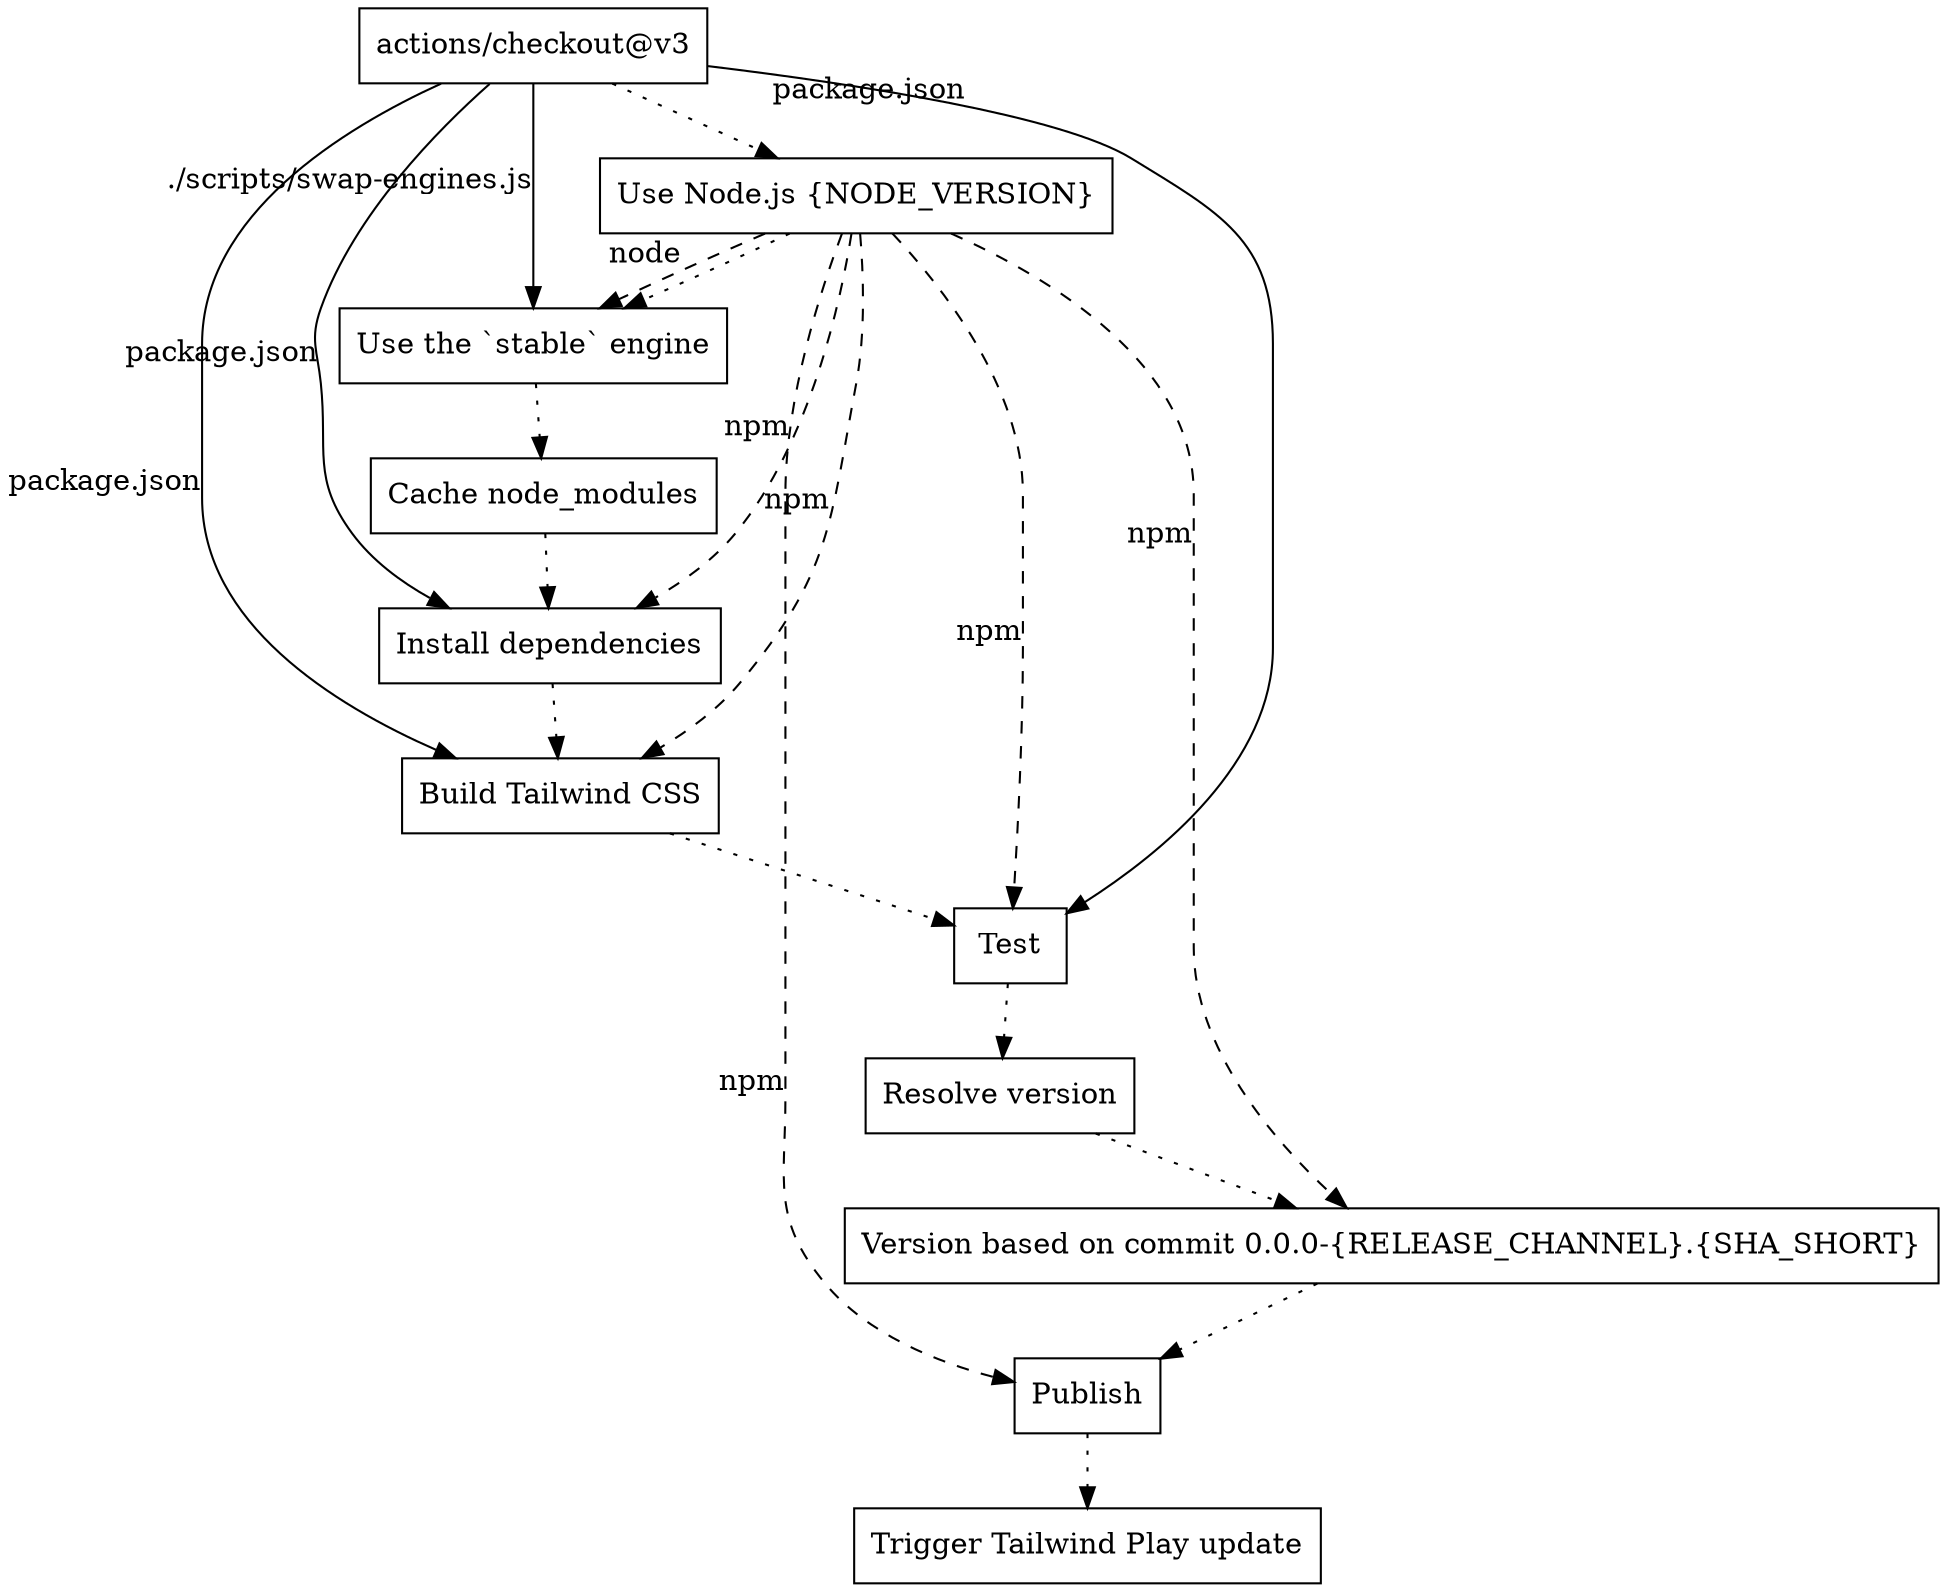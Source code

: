 digraph {
	"actions/checkout@v3" [shape=rect]
	"Use Node.js {NODE_VERSION}" [shape=rect]
	"Use the `stable` engine" [shape=rect]
	"Cache node_modules" [shape=rect]
	"Install dependencies" [shape=rect]
	"Build Tailwind CSS" [shape=rect]
	Test [shape=rect]
	"Resolve version" [shape=rect]
	"Version based on commit 0.0.0-{RELEASE_CHANNEL}.{SHA_SHORT}" [shape=rect]
	Publish [shape=rect]
	"Trigger Tailwind Play update" [shape=rect]
	"actions/checkout@v3" -> "Use the `stable` engine" [decorate=false xlabel="./scripts/swap-engines.js"]
	"actions/checkout@v3" -> "Install dependencies" [decorate=false xlabel="package.json"]
	"actions/checkout@v3" -> "Build Tailwind CSS" [decorate=false xlabel="package.json"]
	"actions/checkout@v3" -> Test [decorate=false xlabel="package.json"]
	"actions/checkout@v3" -> "Use Node.js {NODE_VERSION}" [style=dotted xlabel=""]
	"Use Node.js {NODE_VERSION}" -> "Use the `stable` engine" [style=dashed xlabel="node"]
	"Use Node.js {NODE_VERSION}" -> "Install dependencies" [style=dashed xlabel=npm]
	"Use Node.js {NODE_VERSION}" -> "Build Tailwind CSS" [style=dashed xlabel=npm]
	"Use Node.js {NODE_VERSION}" -> Test [style=dashed xlabel=npm]
	"Use Node.js {NODE_VERSION}" -> "Version based on commit 0.0.0-{RELEASE_CHANNEL}.{SHA_SHORT}" [style=dashed xlabel=npm]
	"Use Node.js {NODE_VERSION}" -> Publish [style=dashed xlabel=npm]
	"Use Node.js {NODE_VERSION}" -> "Use the `stable` engine" [style=dotted xlabel=""]
	"Use the `stable` engine" -> "Cache node_modules" [style=dotted xlabel=""]
	"Cache node_modules" -> "Install dependencies" [style=dotted xlabel=""]
	"Install dependencies" -> "Build Tailwind CSS" [style=dotted xlabel=""]
	"Build Tailwind CSS" -> Test [style=dotted xlabel=""]
	Test -> "Resolve version" [style=dotted xlabel=""]
	"Resolve version" -> "Version based on commit 0.0.0-{RELEASE_CHANNEL}.{SHA_SHORT}" [style=dotted xlabel=""]
	"Version based on commit 0.0.0-{RELEASE_CHANNEL}.{SHA_SHORT}" -> Publish [style=dotted xlabel=""]
	Publish -> "Trigger Tailwind Play update" [style=dotted xlabel=""]
}
